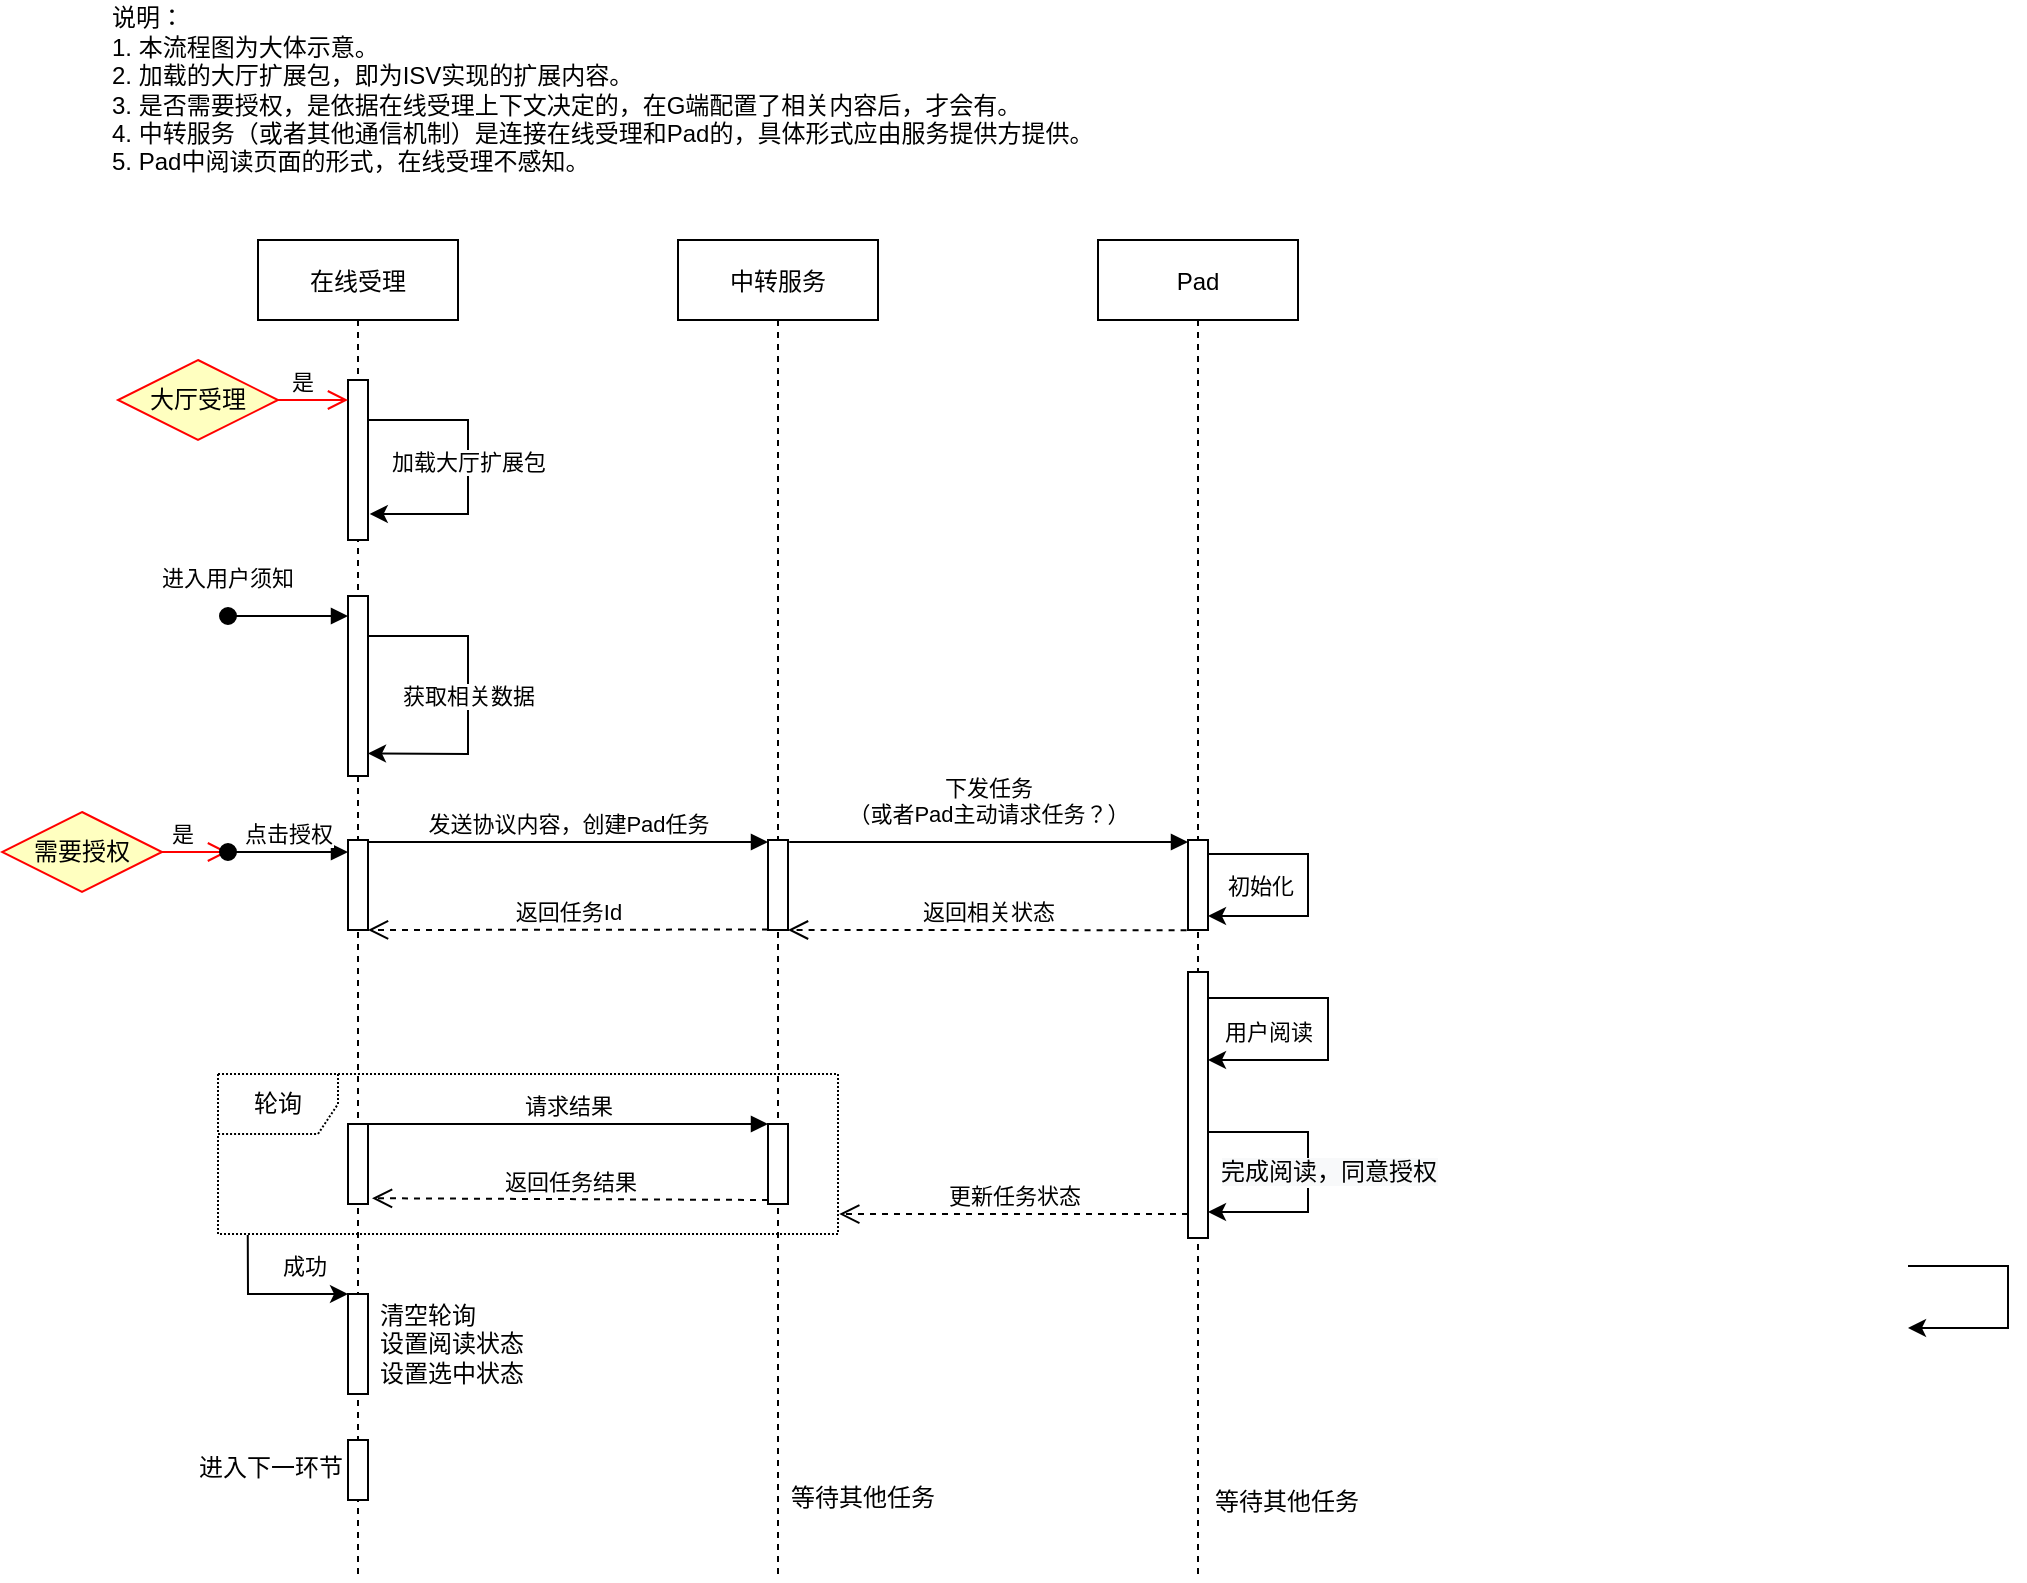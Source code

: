 <mxfile version="16.1.2" type="github">
  <diagram id="kgpKYQtTHZ0yAKxKKP6v" name="Page-1">
    <mxGraphModel dx="1236" dy="794" grid="0" gridSize="10" guides="1" tooltips="1" connect="1" arrows="1" fold="1" page="1" pageScale="1" pageWidth="850" pageHeight="1100" math="0" shadow="0">
      <root>
        <mxCell id="0" />
        <mxCell id="1" parent="0" />
        <mxCell id="3nuBFxr9cyL0pnOWT2aG-1" value="在线受理" style="shape=umlLifeline;perimeter=lifelinePerimeter;container=1;collapsible=0;recursiveResize=0;rounded=0;shadow=0;strokeWidth=1;" parent="1" vertex="1">
          <mxGeometry x="185" y="147" width="100" height="670" as="geometry" />
        </mxCell>
        <mxCell id="3nuBFxr9cyL0pnOWT2aG-2" value="" style="points=[];perimeter=orthogonalPerimeter;rounded=0;shadow=0;strokeWidth=1;" parent="3nuBFxr9cyL0pnOWT2aG-1" vertex="1">
          <mxGeometry x="45" y="178" width="10" height="90" as="geometry" />
        </mxCell>
        <mxCell id="3nuBFxr9cyL0pnOWT2aG-3" value="进入用户须知" style="verticalAlign=bottom;startArrow=oval;endArrow=block;startSize=8;shadow=0;strokeWidth=1;" parent="3nuBFxr9cyL0pnOWT2aG-1" target="3nuBFxr9cyL0pnOWT2aG-2" edge="1">
          <mxGeometry x="-1" y="10" relative="1" as="geometry">
            <mxPoint x="-15" y="188" as="sourcePoint" />
            <mxPoint as="offset" />
          </mxGeometry>
        </mxCell>
        <mxCell id="sGcyBA6yyYtashd6jMn5-17" value="" style="html=1;points=[];perimeter=orthogonalPerimeter;" vertex="1" parent="3nuBFxr9cyL0pnOWT2aG-1">
          <mxGeometry x="45" y="70" width="10" height="80" as="geometry" />
        </mxCell>
        <mxCell id="sGcyBA6yyYtashd6jMn5-31" value="" style="endArrow=classic;html=1;rounded=0;entryX=1.088;entryY=0.837;entryDx=0;entryDy=0;entryPerimeter=0;" edge="1" parent="3nuBFxr9cyL0pnOWT2aG-1" target="sGcyBA6yyYtashd6jMn5-17">
          <mxGeometry width="50" height="50" relative="1" as="geometry">
            <mxPoint x="55" y="90" as="sourcePoint" />
            <mxPoint x="145" y="90" as="targetPoint" />
            <Array as="points">
              <mxPoint x="105" y="90" />
              <mxPoint x="105" y="137" />
            </Array>
          </mxGeometry>
        </mxCell>
        <mxCell id="sGcyBA6yyYtashd6jMn5-32" value="加载大厅扩展包" style="edgeLabel;html=1;align=center;verticalAlign=middle;resizable=0;points=[];" vertex="1" connectable="0" parent="sGcyBA6yyYtashd6jMn5-31">
          <mxGeometry x="-0.027" relative="1" as="geometry">
            <mxPoint as="offset" />
          </mxGeometry>
        </mxCell>
        <mxCell id="sGcyBA6yyYtashd6jMn5-33" value="获取相关数据" style="endArrow=classic;html=1;rounded=0;entryX=1;entryY=0.875;entryDx=0;entryDy=0;entryPerimeter=0;" edge="1" parent="3nuBFxr9cyL0pnOWT2aG-1" target="3nuBFxr9cyL0pnOWT2aG-2">
          <mxGeometry width="50" height="50" relative="1" as="geometry">
            <mxPoint x="55" y="198" as="sourcePoint" />
            <mxPoint x="145" y="198" as="targetPoint" />
            <Array as="points">
              <mxPoint x="105" y="198" />
              <mxPoint x="105" y="257" />
            </Array>
          </mxGeometry>
        </mxCell>
        <mxCell id="sGcyBA6yyYtashd6jMn5-42" value="" style="html=1;points=[];perimeter=orthogonalPerimeter;" vertex="1" parent="3nuBFxr9cyL0pnOWT2aG-1">
          <mxGeometry x="45" y="300" width="10" height="45" as="geometry" />
        </mxCell>
        <mxCell id="sGcyBA6yyYtashd6jMn5-62" value="" style="html=1;points=[];perimeter=orthogonalPerimeter;" vertex="1" parent="3nuBFxr9cyL0pnOWT2aG-1">
          <mxGeometry x="45" y="527" width="10" height="50" as="geometry" />
        </mxCell>
        <mxCell id="sGcyBA6yyYtashd6jMn5-94" value="" style="html=1;points=[];perimeter=orthogonalPerimeter;" vertex="1" parent="3nuBFxr9cyL0pnOWT2aG-1">
          <mxGeometry x="45" y="600" width="10" height="30" as="geometry" />
        </mxCell>
        <mxCell id="3nuBFxr9cyL0pnOWT2aG-5" value="Pad" style="shape=umlLifeline;perimeter=lifelinePerimeter;container=1;collapsible=0;recursiveResize=0;rounded=0;shadow=0;strokeWidth=1;" parent="1" vertex="1">
          <mxGeometry x="605" y="147" width="100" height="670" as="geometry" />
        </mxCell>
        <mxCell id="sGcyBA6yyYtashd6jMn5-53" value="" style="html=1;points=[];perimeter=orthogonalPerimeter;" vertex="1" parent="3nuBFxr9cyL0pnOWT2aG-5">
          <mxGeometry x="45" y="300" width="10" height="45" as="geometry" />
        </mxCell>
        <mxCell id="sGcyBA6yyYtashd6jMn5-67" value="" style="html=1;points=[];perimeter=orthogonalPerimeter;" vertex="1" parent="3nuBFxr9cyL0pnOWT2aG-5">
          <mxGeometry x="45" y="366" width="10" height="133" as="geometry" />
        </mxCell>
        <mxCell id="sGcyBA6yyYtashd6jMn5-76" value="" style="endArrow=classic;html=1;rounded=0;" edge="1" parent="3nuBFxr9cyL0pnOWT2aG-5">
          <mxGeometry width="50" height="50" relative="1" as="geometry">
            <mxPoint x="55" y="446" as="sourcePoint" />
            <mxPoint x="55" y="486" as="targetPoint" />
            <Array as="points">
              <mxPoint x="105" y="446" />
              <mxPoint x="105" y="486" />
            </Array>
          </mxGeometry>
        </mxCell>
        <mxCell id="sGcyBA6yyYtashd6jMn5-86" value="&lt;span style=&quot;font-size: 12px ; background-color: rgb(248 , 249 , 250)&quot;&gt;完成阅读，同意授权&lt;/span&gt;" style="edgeLabel;html=1;align=center;verticalAlign=middle;resizable=0;points=[];" vertex="1" connectable="0" parent="sGcyBA6yyYtashd6jMn5-76">
          <mxGeometry x="-0.068" relative="1" as="geometry">
            <mxPoint x="10" y="5" as="offset" />
          </mxGeometry>
        </mxCell>
        <mxCell id="sGcyBA6yyYtashd6jMn5-74" value="" style="endArrow=classic;html=1;rounded=0;" edge="1" parent="3nuBFxr9cyL0pnOWT2aG-5">
          <mxGeometry width="50" height="50" relative="1" as="geometry">
            <mxPoint x="55" y="379" as="sourcePoint" />
            <mxPoint x="55" y="410" as="targetPoint" />
            <Array as="points">
              <mxPoint x="115" y="379" />
              <mxPoint x="115" y="410" />
            </Array>
          </mxGeometry>
        </mxCell>
        <mxCell id="sGcyBA6yyYtashd6jMn5-85" value="用户阅读" style="edgeLabel;html=1;align=center;verticalAlign=middle;resizable=0;points=[];" vertex="1" connectable="0" parent="sGcyBA6yyYtashd6jMn5-74">
          <mxGeometry x="0.015" relative="1" as="geometry">
            <mxPoint x="-30" as="offset" />
          </mxGeometry>
        </mxCell>
        <mxCell id="sGcyBA6yyYtashd6jMn5-80" value="" style="endArrow=classic;html=1;rounded=0;" edge="1" parent="3nuBFxr9cyL0pnOWT2aG-5">
          <mxGeometry width="50" height="50" relative="1" as="geometry">
            <mxPoint x="55" y="307" as="sourcePoint" />
            <mxPoint x="55" y="338" as="targetPoint" />
            <Array as="points">
              <mxPoint x="105" y="307" />
              <mxPoint x="105" y="338" />
            </Array>
          </mxGeometry>
        </mxCell>
        <mxCell id="sGcyBA6yyYtashd6jMn5-87" value="初始化" style="edgeLabel;html=1;align=center;verticalAlign=middle;resizable=0;points=[];" vertex="1" connectable="0" parent="sGcyBA6yyYtashd6jMn5-80">
          <mxGeometry x="0.046" y="3" relative="1" as="geometry">
            <mxPoint x="-27" y="-3" as="offset" />
          </mxGeometry>
        </mxCell>
        <mxCell id="sGcyBA6yyYtashd6jMn5-6" value="中转服务" style="shape=umlLifeline;perimeter=lifelinePerimeter;container=1;collapsible=0;recursiveResize=0;rounded=0;shadow=0;strokeWidth=1;" vertex="1" parent="1">
          <mxGeometry x="395" y="147" width="100" height="670" as="geometry" />
        </mxCell>
        <mxCell id="sGcyBA6yyYtashd6jMn5-43" value="" style="html=1;points=[];perimeter=orthogonalPerimeter;" vertex="1" parent="sGcyBA6yyYtashd6jMn5-6">
          <mxGeometry x="45" y="300" width="10" height="45" as="geometry" />
        </mxCell>
        <mxCell id="sGcyBA6yyYtashd6jMn5-47" value="" style="html=1;points=[];perimeter=orthogonalPerimeter;" vertex="1" parent="sGcyBA6yyYtashd6jMn5-6">
          <mxGeometry x="45" y="442" width="10" height="40" as="geometry" />
        </mxCell>
        <mxCell id="sGcyBA6yyYtashd6jMn5-52" value="轮询" style="shape=umlFrame;whiteSpace=wrap;html=1;dashed=1;dashPattern=1 1;" vertex="1" parent="sGcyBA6yyYtashd6jMn5-6">
          <mxGeometry x="-230" y="417" width="310" height="80" as="geometry" />
        </mxCell>
        <mxCell id="sGcyBA6yyYtashd6jMn5-25" value="大厅受理" style="rhombus;whiteSpace=wrap;html=1;fillColor=#ffffc0;strokeColor=#ff0000;" vertex="1" parent="1">
          <mxGeometry x="115" y="207" width="80" height="40" as="geometry" />
        </mxCell>
        <mxCell id="sGcyBA6yyYtashd6jMn5-26" value="是" style="edgeStyle=orthogonalEdgeStyle;html=1;align=left;verticalAlign=bottom;endArrow=open;endSize=8;strokeColor=#ff0000;rounded=0;" edge="1" source="sGcyBA6yyYtashd6jMn5-25" parent="1">
          <mxGeometry x="-0.714" relative="1" as="geometry">
            <mxPoint x="230" y="227" as="targetPoint" />
            <mxPoint as="offset" />
          </mxGeometry>
        </mxCell>
        <mxCell id="sGcyBA6yyYtashd6jMn5-37" value="需要授权" style="rhombus;whiteSpace=wrap;html=1;fillColor=#ffffc0;strokeColor=#ff0000;" vertex="1" parent="1">
          <mxGeometry x="57" y="433" width="80" height="40" as="geometry" />
        </mxCell>
        <mxCell id="sGcyBA6yyYtashd6jMn5-38" value="是" style="edgeStyle=orthogonalEdgeStyle;html=1;align=left;verticalAlign=bottom;endArrow=open;endSize=8;strokeColor=#ff0000;rounded=0;" edge="1" source="sGcyBA6yyYtashd6jMn5-37" parent="1">
          <mxGeometry x="-0.818" relative="1" as="geometry">
            <mxPoint x="170" y="453" as="targetPoint" />
            <mxPoint as="offset" />
          </mxGeometry>
        </mxCell>
        <mxCell id="sGcyBA6yyYtashd6jMn5-41" value="点击授权" style="html=1;verticalAlign=bottom;startArrow=oval;startFill=1;endArrow=block;startSize=8;rounded=0;" edge="1" parent="1">
          <mxGeometry width="60" relative="1" as="geometry">
            <mxPoint x="170" y="453" as="sourcePoint" />
            <mxPoint x="230" y="453" as="targetPoint" />
            <mxPoint as="offset" />
          </mxGeometry>
        </mxCell>
        <mxCell id="sGcyBA6yyYtashd6jMn5-44" value="发送协议内容，创建Pad任务" style="html=1;verticalAlign=bottom;endArrow=block;entryX=0;entryY=0;rounded=0;" edge="1" parent="1">
          <mxGeometry relative="1" as="geometry">
            <mxPoint x="240" y="448" as="sourcePoint" />
            <mxPoint x="440" y="448" as="targetPoint" />
          </mxGeometry>
        </mxCell>
        <mxCell id="sGcyBA6yyYtashd6jMn5-45" value="返回任务Id" style="html=1;verticalAlign=bottom;endArrow=open;dashed=1;endSize=8;exitX=0;exitY=0.95;rounded=0;startSize=8;" edge="1" parent="1">
          <mxGeometry relative="1" as="geometry">
            <mxPoint x="240" y="492" as="targetPoint" />
            <mxPoint x="440" y="491.75" as="sourcePoint" />
            <Array as="points" />
          </mxGeometry>
        </mxCell>
        <mxCell id="sGcyBA6yyYtashd6jMn5-54" value="下发任务&lt;br&gt;（或者Pad主动请求任务？）" style="html=1;verticalAlign=bottom;endArrow=block;rounded=0;exitX=1.06;exitY=0.094;exitDx=0;exitDy=0;exitPerimeter=0;" edge="1" parent="1">
          <mxGeometry x="-0.003" y="5" relative="1" as="geometry">
            <mxPoint x="450.6" y="448" as="sourcePoint" />
            <mxPoint x="650" y="448" as="targetPoint" />
            <mxPoint as="offset" />
          </mxGeometry>
        </mxCell>
        <mxCell id="sGcyBA6yyYtashd6jMn5-64" value="清空轮询&lt;br&gt;设置阅读状态&lt;br&gt;设置选中状态" style="text;html=1;align=left;verticalAlign=middle;resizable=0;points=[];autosize=1;strokeColor=none;fillColor=none;horizontal=1;" vertex="1" parent="1">
          <mxGeometry x="244" y="674" width="90" height="50" as="geometry" />
        </mxCell>
        <mxCell id="sGcyBA6yyYtashd6jMn5-75" value="" style="endArrow=classic;html=1;rounded=0;" edge="1" parent="1">
          <mxGeometry width="50" height="50" relative="1" as="geometry">
            <mxPoint x="1010" y="660" as="sourcePoint" />
            <mxPoint x="1010" y="691" as="targetPoint" />
            <Array as="points">
              <mxPoint x="1060" y="660" />
              <mxPoint x="1060" y="691" />
            </Array>
          </mxGeometry>
        </mxCell>
        <mxCell id="sGcyBA6yyYtashd6jMn5-77" value="更新任务状态" style="html=1;verticalAlign=bottom;endArrow=open;dashed=1;endSize=8;rounded=0;entryX=1.002;entryY=0.888;entryDx=0;entryDy=0;entryPerimeter=0;" edge="1" parent="1">
          <mxGeometry relative="1" as="geometry">
            <mxPoint x="475.62" y="634.04" as="targetPoint" />
            <mxPoint x="650" y="634" as="sourcePoint" />
          </mxGeometry>
        </mxCell>
        <mxCell id="sGcyBA6yyYtashd6jMn5-50" value="" style="html=1;points=[];perimeter=orthogonalPerimeter;" vertex="1" parent="1">
          <mxGeometry x="230" y="589" width="10" height="40" as="geometry" />
        </mxCell>
        <mxCell id="sGcyBA6yyYtashd6jMn5-48" value="请求结果" style="html=1;verticalAlign=bottom;endArrow=block;entryX=0;entryY=0;rounded=0;" edge="1" target="sGcyBA6yyYtashd6jMn5-47" parent="1">
          <mxGeometry relative="1" as="geometry">
            <mxPoint x="240" y="589" as="sourcePoint" />
          </mxGeometry>
        </mxCell>
        <mxCell id="sGcyBA6yyYtashd6jMn5-49" value="返回任务结果" style="html=1;verticalAlign=bottom;endArrow=open;dashed=1;endSize=8;exitX=0;exitY=0.95;rounded=0;entryX=1.2;entryY=0.928;entryDx=0;entryDy=0;entryPerimeter=0;" edge="1" source="sGcyBA6yyYtashd6jMn5-47" parent="1" target="sGcyBA6yyYtashd6jMn5-50">
          <mxGeometry relative="1" as="geometry">
            <mxPoint x="375" y="679" as="targetPoint" />
          </mxGeometry>
        </mxCell>
        <mxCell id="sGcyBA6yyYtashd6jMn5-55" value="返回相关状态" style="html=1;verticalAlign=bottom;endArrow=open;dashed=1;endSize=8;exitX=-0.071;exitY=1.002;rounded=0;startSize=8;entryX=1;entryY=1;entryDx=0;entryDy=0;entryPerimeter=0;exitDx=0;exitDy=0;exitPerimeter=0;" edge="1" source="sGcyBA6yyYtashd6jMn5-53" parent="1" target="sGcyBA6yyYtashd6jMn5-43">
          <mxGeometry relative="1" as="geometry">
            <mxPoint x="460" y="492" as="targetPoint" />
          </mxGeometry>
        </mxCell>
        <mxCell id="sGcyBA6yyYtashd6jMn5-88" value="" style="endArrow=classic;html=1;rounded=0;startSize=8;exitX=0.048;exitY=1.007;exitDx=0;exitDy=0;exitPerimeter=0;" edge="1" parent="1" source="sGcyBA6yyYtashd6jMn5-52">
          <mxGeometry width="50" height="50" relative="1" as="geometry">
            <mxPoint x="180" y="654" as="sourcePoint" />
            <mxPoint x="230" y="674" as="targetPoint" />
            <Array as="points">
              <mxPoint x="180" y="674" />
            </Array>
          </mxGeometry>
        </mxCell>
        <mxCell id="sGcyBA6yyYtashd6jMn5-90" value="成功" style="edgeLabel;html=1;align=center;verticalAlign=middle;resizable=0;points=[];" vertex="1" connectable="0" parent="sGcyBA6yyYtashd6jMn5-88">
          <mxGeometry x="0.084" y="2" relative="1" as="geometry">
            <mxPoint x="14" y="-12" as="offset" />
          </mxGeometry>
        </mxCell>
        <mxCell id="sGcyBA6yyYtashd6jMn5-91" value="等待其他任务" style="text;html=1;align=center;verticalAlign=middle;resizable=0;points=[];autosize=1;strokeColor=none;fillColor=none;" vertex="1" parent="1">
          <mxGeometry x="442" y="766" width="90" height="20" as="geometry" />
        </mxCell>
        <mxCell id="sGcyBA6yyYtashd6jMn5-93" value="等待其他任务" style="text;html=1;align=center;verticalAlign=middle;resizable=0;points=[];autosize=1;strokeColor=none;fillColor=none;" vertex="1" parent="1">
          <mxGeometry x="654" y="768" width="90" height="20" as="geometry" />
        </mxCell>
        <mxCell id="sGcyBA6yyYtashd6jMn5-95" value="进入下一环节" style="text;html=1;align=center;verticalAlign=middle;resizable=0;points=[];autosize=1;strokeColor=none;fillColor=none;" vertex="1" parent="1">
          <mxGeometry x="146" y="751" width="90" height="20" as="geometry" />
        </mxCell>
        <mxCell id="sGcyBA6yyYtashd6jMn5-96" value="说明：&lt;br&gt;1. 本流程图为大体示意。&lt;br&gt;2. 加载的大厅扩展包，即为ISV实现的扩展内容。&lt;br&gt;3. 是否需要授权，是依据在线受理上下文决定的，在G端配置了相关内容后，才会有。&lt;br&gt;4. 中转服务（或者其他通信机制）是连接在线受理和Pad的，具体形式应由服务提供方提供。&lt;br&gt;5. Pad中阅读页面的形式，在线受理不感知。" style="text;html=1;align=left;verticalAlign=middle;resizable=0;points=[];autosize=1;strokeColor=none;fillColor=none;" vertex="1" parent="1">
          <mxGeometry x="110" y="27" width="510" height="90" as="geometry" />
        </mxCell>
      </root>
    </mxGraphModel>
  </diagram>
</mxfile>
